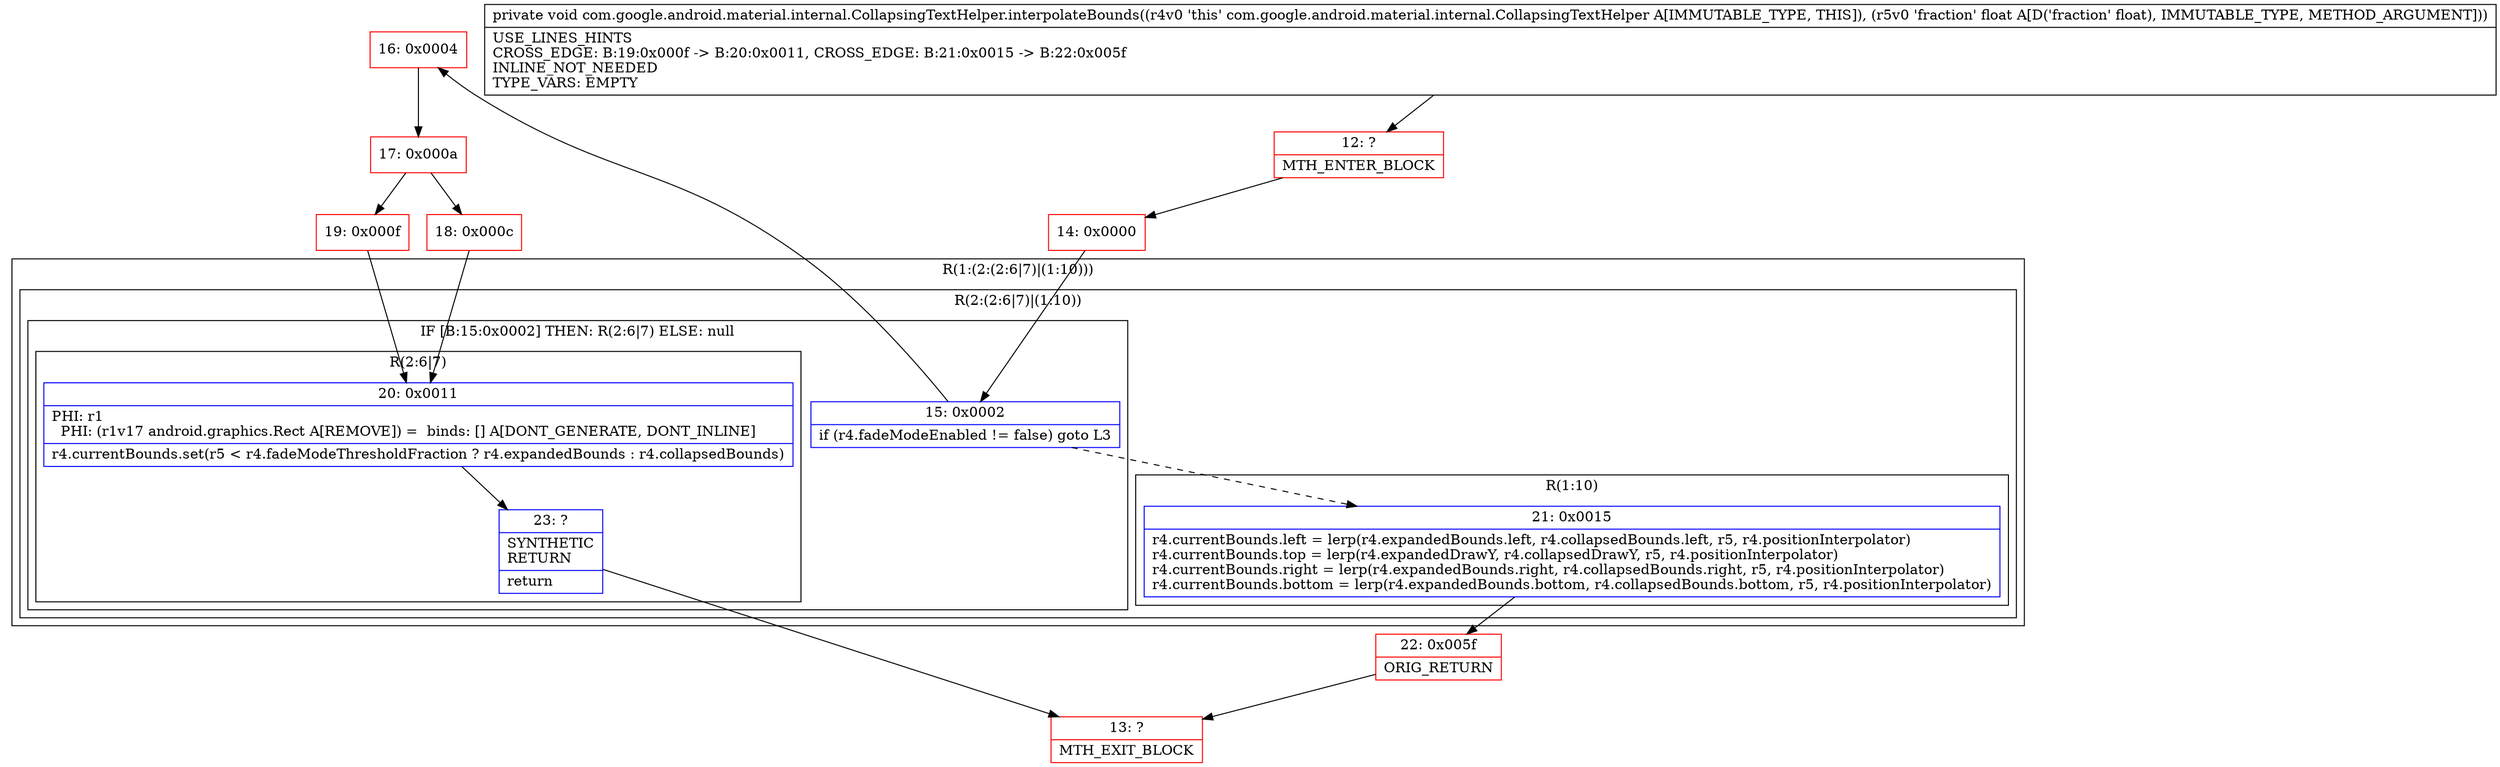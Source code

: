 digraph "CFG forcom.google.android.material.internal.CollapsingTextHelper.interpolateBounds(F)V" {
subgraph cluster_Region_1112016238 {
label = "R(1:(2:(2:6|7)|(1:10)))";
node [shape=record,color=blue];
subgraph cluster_Region_809253237 {
label = "R(2:(2:6|7)|(1:10))";
node [shape=record,color=blue];
subgraph cluster_IfRegion_1612953167 {
label = "IF [B:15:0x0002] THEN: R(2:6|7) ELSE: null";
node [shape=record,color=blue];
Node_15 [shape=record,label="{15\:\ 0x0002|if (r4.fadeModeEnabled != false) goto L3\l}"];
subgraph cluster_Region_1593200384 {
label = "R(2:6|7)";
node [shape=record,color=blue];
Node_20 [shape=record,label="{20\:\ 0x0011|PHI: r1 \l  PHI: (r1v17 android.graphics.Rect A[REMOVE]) =  binds: [] A[DONT_GENERATE, DONT_INLINE]\l|r4.currentBounds.set(r5 \< r4.fadeModeThresholdFraction ? r4.expandedBounds : r4.collapsedBounds)\l}"];
Node_23 [shape=record,label="{23\:\ ?|SYNTHETIC\lRETURN\l|return\l}"];
}
}
subgraph cluster_Region_1553416901 {
label = "R(1:10)";
node [shape=record,color=blue];
Node_21 [shape=record,label="{21\:\ 0x0015|r4.currentBounds.left = lerp(r4.expandedBounds.left, r4.collapsedBounds.left, r5, r4.positionInterpolator)\lr4.currentBounds.top = lerp(r4.expandedDrawY, r4.collapsedDrawY, r5, r4.positionInterpolator)\lr4.currentBounds.right = lerp(r4.expandedBounds.right, r4.collapsedBounds.right, r5, r4.positionInterpolator)\lr4.currentBounds.bottom = lerp(r4.expandedBounds.bottom, r4.collapsedBounds.bottom, r5, r4.positionInterpolator)\l}"];
}
}
}
Node_12 [shape=record,color=red,label="{12\:\ ?|MTH_ENTER_BLOCK\l}"];
Node_14 [shape=record,color=red,label="{14\:\ 0x0000}"];
Node_16 [shape=record,color=red,label="{16\:\ 0x0004}"];
Node_17 [shape=record,color=red,label="{17\:\ 0x000a}"];
Node_18 [shape=record,color=red,label="{18\:\ 0x000c}"];
Node_13 [shape=record,color=red,label="{13\:\ ?|MTH_EXIT_BLOCK\l}"];
Node_19 [shape=record,color=red,label="{19\:\ 0x000f}"];
Node_22 [shape=record,color=red,label="{22\:\ 0x005f|ORIG_RETURN\l}"];
MethodNode[shape=record,label="{private void com.google.android.material.internal.CollapsingTextHelper.interpolateBounds((r4v0 'this' com.google.android.material.internal.CollapsingTextHelper A[IMMUTABLE_TYPE, THIS]), (r5v0 'fraction' float A[D('fraction' float), IMMUTABLE_TYPE, METHOD_ARGUMENT]))  | USE_LINES_HINTS\lCROSS_EDGE: B:19:0x000f \-\> B:20:0x0011, CROSS_EDGE: B:21:0x0015 \-\> B:22:0x005f\lINLINE_NOT_NEEDED\lTYPE_VARS: EMPTY\l}"];
MethodNode -> Node_12;Node_15 -> Node_16;
Node_15 -> Node_21[style=dashed];
Node_20 -> Node_23;
Node_23 -> Node_13;
Node_21 -> Node_22;
Node_12 -> Node_14;
Node_14 -> Node_15;
Node_16 -> Node_17;
Node_17 -> Node_18;
Node_17 -> Node_19;
Node_18 -> Node_20;
Node_19 -> Node_20;
Node_22 -> Node_13;
}

